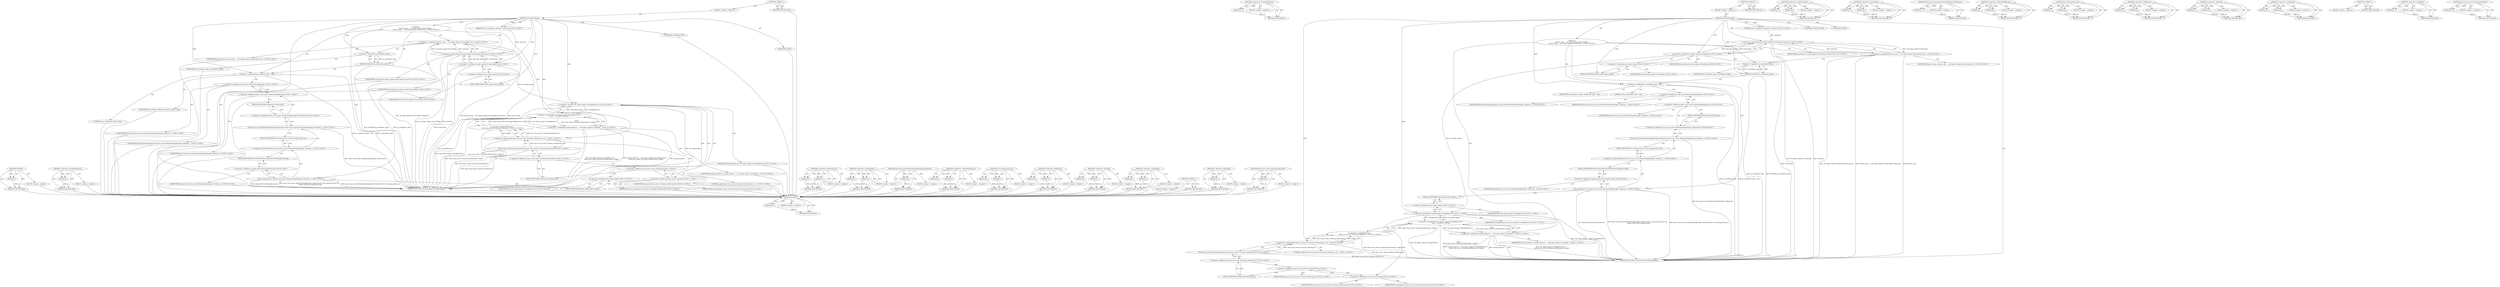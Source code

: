 digraph "base.trace_event.TraceLog.GetInstance" {
vulnerable_108 [label=<(METHOD,DCHECK)>];
vulnerable_109 [label=<(PARAM,p1)>];
vulnerable_110 [label=<(BLOCK,&lt;empty&gt;,&lt;empty&gt;)>];
vulnerable_111 [label=<(METHOD_RETURN,ANY)>];
vulnerable_130 [label=<(METHOD,&lt;operator&gt;.bracketedPrimary)>];
vulnerable_131 [label=<(PARAM,p1)>];
vulnerable_132 [label=<(BLOCK,&lt;empty&gt;,&lt;empty&gt;)>];
vulnerable_133 [label=<(METHOD_RETURN,ANY)>];
vulnerable_6 [label=<(METHOD,&lt;global&gt;)<SUB>1</SUB>>];
vulnerable_7 [label=<(BLOCK,&lt;empty&gt;,&lt;empty&gt;)<SUB>1</SUB>>];
vulnerable_8 [label=<(METHOD,CoordinatorImpl)<SUB>1</SUB>>];
vulnerable_9 [label="<(PARAM,service_manager::Connector* connector)<SUB>1</SUB>>"];
vulnerable_10 [label="<(BLOCK,{
   process_map_ = std::make_unique&lt;ProcessMap...,{
   process_map_ = std::make_unique&lt;ProcessMap...)<SUB>3</SUB>>"];
vulnerable_11 [label="<(&lt;operator&gt;.assignment,process_map_ = std::make_unique&lt;ProcessMap&gt;(con...)<SUB>4</SUB>>"];
vulnerable_12 [label="<(IDENTIFIER,process_map_,process_map_ = std::make_unique&lt;ProcessMap&gt;(con...)<SUB>4</SUB>>"];
vulnerable_13 [label="<(&lt;operator&gt;.greaterThan,std::make_unique&lt;ProcessMap&gt;(connector))<SUB>4</SUB>>"];
vulnerable_14 [label="<(&lt;operator&gt;.lessThan,std::make_unique&lt;ProcessMap)<SUB>4</SUB>>"];
vulnerable_15 [label="<(&lt;operator&gt;.fieldAccess,std::make_unique)<SUB>4</SUB>>"];
vulnerable_16 [label="<(IDENTIFIER,std,std::make_unique&lt;ProcessMap)<SUB>4</SUB>>"];
vulnerable_17 [label=<(FIELD_IDENTIFIER,make_unique,make_unique)<SUB>4</SUB>>];
vulnerable_18 [label="<(IDENTIFIER,ProcessMap,std::make_unique&lt;ProcessMap)<SUB>4</SUB>>"];
vulnerable_19 [label="<(IDENTIFIER,connector,std::make_unique&lt;ProcessMap&gt;(connector))<SUB>4</SUB>>"];
vulnerable_20 [label=<(DCHECK,DCHECK(!g_coordinator_impl))<SUB>5</SUB>>];
vulnerable_21 [label=<(&lt;operator&gt;.logicalNot,!g_coordinator_impl)<SUB>5</SUB>>];
vulnerable_22 [label=<(IDENTIFIER,g_coordinator_impl,!g_coordinator_impl)<SUB>5</SUB>>];
vulnerable_23 [label=<(&lt;operator&gt;.assignment,g_coordinator_impl = this)<SUB>6</SUB>>];
vulnerable_24 [label=<(IDENTIFIER,g_coordinator_impl,g_coordinator_impl = this)<SUB>6</SUB>>];
vulnerable_25 [label=<(LITERAL,this,g_coordinator_impl = this)<SUB>6</SUB>>];
vulnerable_26 [label="<(set_tracing_process_id,base::trace_event::MemoryDumpManager::GetInstan...)<SUB>7</SUB>>"];
vulnerable_27 [label="<(&lt;operator&gt;.indirectFieldAccess,base::trace_event::MemoryDumpManager::GetInstan...)<SUB>7</SUB>>"];
vulnerable_28 [label="<(base.trace_event.MemoryDumpManager.GetInstance,base::trace_event::MemoryDumpManager::GetInstan...)<SUB>7</SUB>>"];
vulnerable_29 [label="<(&lt;operator&gt;.fieldAccess,base::trace_event::MemoryDumpManager::GetInstance)<SUB>7</SUB>>"];
vulnerable_30 [label="<(&lt;operator&gt;.fieldAccess,base::trace_event::MemoryDumpManager)<SUB>7</SUB>>"];
vulnerable_31 [label="<(IDENTIFIER,base,base::trace_event::MemoryDumpManager::GetInstan...)<SUB>7</SUB>>"];
vulnerable_32 [label="<(&lt;operator&gt;.fieldAccess,trace_event::MemoryDumpManager)<SUB>7</SUB>>"];
vulnerable_33 [label="<(IDENTIFIER,trace_event,base::trace_event::MemoryDumpManager::GetInstan...)<SUB>7</SUB>>"];
vulnerable_34 [label="<(IDENTIFIER,MemoryDumpManager,base::trace_event::MemoryDumpManager::GetInstan...)<SUB>7</SUB>>"];
vulnerable_35 [label=<(FIELD_IDENTIFIER,GetInstance,GetInstance)<SUB>7</SUB>>];
vulnerable_36 [label=<(FIELD_IDENTIFIER,set_tracing_process_id,set_tracing_process_id)<SUB>7</SUB>>];
vulnerable_37 [label="<(&lt;operator&gt;.fieldAccess,mojom::kServiceTracingProcessId)<SUB>8</SUB>>"];
vulnerable_38 [label="<(IDENTIFIER,mojom,base::trace_event::MemoryDumpManager::GetInstan...)<SUB>8</SUB>>"];
vulnerable_39 [label=<(FIELD_IDENTIFIER,kServiceTracingProcessId,kServiceTracingProcessId)<SUB>8</SUB>>];
vulnerable_40 [label="<(&lt;operator&gt;.assignment,tracing_observer_ = std::make_unique&lt;TracingObs...)<SUB>10</SUB>>"];
vulnerable_41 [label="<(IDENTIFIER,tracing_observer_,tracing_observer_ = std::make_unique&lt;TracingObs...)<SUB>10</SUB>>"];
vulnerable_42 [label="<(&lt;operator&gt;.greaterThan,std::make_unique&lt;TracingObserver&gt;(
      base::...)<SUB>10</SUB>>"];
vulnerable_43 [label="<(&lt;operator&gt;.lessThan,std::make_unique&lt;TracingObserver)<SUB>10</SUB>>"];
vulnerable_44 [label="<(&lt;operator&gt;.fieldAccess,std::make_unique)<SUB>10</SUB>>"];
vulnerable_45 [label="<(IDENTIFIER,std,std::make_unique&lt;TracingObserver)<SUB>10</SUB>>"];
vulnerable_46 [label=<(FIELD_IDENTIFIER,make_unique,make_unique)<SUB>10</SUB>>];
vulnerable_47 [label="<(IDENTIFIER,TracingObserver,std::make_unique&lt;TracingObserver)<SUB>10</SUB>>"];
vulnerable_48 [label="<(&lt;operator&gt;.bracketedPrimary,(
      base::trace_event::TraceLog::GetInstanc...)<SUB>10</SUB>>"];
vulnerable_49 [label="<(&lt;operator&gt;.expressionList,base::trace_event::TraceLog::GetInstance(), nul...)<SUB>11</SUB>>"];
vulnerable_50 [label="<(base.trace_event.TraceLog.GetInstance,base::trace_event::TraceLog::GetInstance())<SUB>11</SUB>>"];
vulnerable_51 [label="<(&lt;operator&gt;.fieldAccess,base::trace_event::TraceLog::GetInstance)<SUB>11</SUB>>"];
vulnerable_52 [label="<(&lt;operator&gt;.fieldAccess,base::trace_event::TraceLog)<SUB>11</SUB>>"];
vulnerable_53 [label="<(IDENTIFIER,base,base::trace_event::TraceLog::GetInstance())<SUB>11</SUB>>"];
vulnerable_54 [label="<(&lt;operator&gt;.fieldAccess,trace_event::TraceLog)<SUB>11</SUB>>"];
vulnerable_55 [label="<(IDENTIFIER,trace_event,base::trace_event::TraceLog::GetInstance())<SUB>11</SUB>>"];
vulnerable_56 [label="<(IDENTIFIER,TraceLog,base::trace_event::TraceLog::GetInstance())<SUB>11</SUB>>"];
vulnerable_57 [label=<(FIELD_IDENTIFIER,GetInstance,GetInstance)<SUB>11</SUB>>];
vulnerable_58 [label="<(LITERAL,nullptr,base::trace_event::TraceLog::GetInstance(), nul...)<SUB>11</SUB>>"];
vulnerable_59 [label=<(MODIFIER,CONSTRUCTOR)>];
vulnerable_60 [label=<(MODIFIER,PUBLIC)>];
vulnerable_61 [label=<(METHOD_RETURN,CoordinatorImpl.CoordinatorImpl)<SUB>1</SUB>>];
vulnerable_63 [label=<(METHOD_RETURN,ANY)<SUB>1</SUB>>];
vulnerable_134 [label=<(METHOD,&lt;operator&gt;.expressionList)>];
vulnerable_135 [label=<(PARAM,p1)>];
vulnerable_136 [label=<(PARAM,p2)>];
vulnerable_137 [label=<(BLOCK,&lt;empty&gt;,&lt;empty&gt;)>];
vulnerable_138 [label=<(METHOD_RETURN,ANY)>];
vulnerable_93 [label=<(METHOD,&lt;operator&gt;.greaterThan)>];
vulnerable_94 [label=<(PARAM,p1)>];
vulnerable_95 [label=<(PARAM,p2)>];
vulnerable_96 [label=<(BLOCK,&lt;empty&gt;,&lt;empty&gt;)>];
vulnerable_97 [label=<(METHOD_RETURN,ANY)>];
vulnerable_126 [label=<(METHOD,base.trace_event.MemoryDumpManager.GetInstance)>];
vulnerable_127 [label=<(PARAM,p1)>];
vulnerable_128 [label=<(BLOCK,&lt;empty&gt;,&lt;empty&gt;)>];
vulnerable_129 [label=<(METHOD_RETURN,ANY)>];
vulnerable_121 [label=<(METHOD,&lt;operator&gt;.indirectFieldAccess)>];
vulnerable_122 [label=<(PARAM,p1)>];
vulnerable_123 [label=<(PARAM,p2)>];
vulnerable_124 [label=<(BLOCK,&lt;empty&gt;,&lt;empty&gt;)>];
vulnerable_125 [label=<(METHOD_RETURN,ANY)>];
vulnerable_116 [label=<(METHOD,set_tracing_process_id)>];
vulnerable_117 [label=<(PARAM,p1)>];
vulnerable_118 [label=<(PARAM,p2)>];
vulnerable_119 [label=<(BLOCK,&lt;empty&gt;,&lt;empty&gt;)>];
vulnerable_120 [label=<(METHOD_RETURN,ANY)>];
vulnerable_103 [label=<(METHOD,&lt;operator&gt;.fieldAccess)>];
vulnerable_104 [label=<(PARAM,p1)>];
vulnerable_105 [label=<(PARAM,p2)>];
vulnerable_106 [label=<(BLOCK,&lt;empty&gt;,&lt;empty&gt;)>];
vulnerable_107 [label=<(METHOD_RETURN,ANY)>];
vulnerable_98 [label=<(METHOD,&lt;operator&gt;.lessThan)>];
vulnerable_99 [label=<(PARAM,p1)>];
vulnerable_100 [label=<(PARAM,p2)>];
vulnerable_101 [label=<(BLOCK,&lt;empty&gt;,&lt;empty&gt;)>];
vulnerable_102 [label=<(METHOD_RETURN,ANY)>];
vulnerable_88 [label=<(METHOD,&lt;operator&gt;.assignment)>];
vulnerable_89 [label=<(PARAM,p1)>];
vulnerable_90 [label=<(PARAM,p2)>];
vulnerable_91 [label=<(BLOCK,&lt;empty&gt;,&lt;empty&gt;)>];
vulnerable_92 [label=<(METHOD_RETURN,ANY)>];
vulnerable_82 [label=<(METHOD,&lt;global&gt;)<SUB>1</SUB>>];
vulnerable_83 [label=<(BLOCK,&lt;empty&gt;,&lt;empty&gt;)>];
vulnerable_84 [label=<(METHOD_RETURN,ANY)>];
vulnerable_112 [label=<(METHOD,&lt;operator&gt;.logicalNot)>];
vulnerable_113 [label=<(PARAM,p1)>];
vulnerable_114 [label=<(BLOCK,&lt;empty&gt;,&lt;empty&gt;)>];
vulnerable_115 [label=<(METHOD_RETURN,ANY)>];
vulnerable_139 [label=<(METHOD,base.trace_event.TraceLog.GetInstance)>];
vulnerable_140 [label=<(PARAM,p1)>];
vulnerable_141 [label=<(BLOCK,&lt;empty&gt;,&lt;empty&gt;)>];
vulnerable_142 [label=<(METHOD_RETURN,ANY)>];
fixed_108 [label=<(METHOD,DCHECK)>];
fixed_109 [label=<(PARAM,p1)>];
fixed_110 [label=<(BLOCK,&lt;empty&gt;,&lt;empty&gt;)>];
fixed_111 [label=<(METHOD_RETURN,ANY)>];
fixed_130 [label=<(METHOD,&lt;operator&gt;.bracketedPrimary)>];
fixed_131 [label=<(PARAM,p1)>];
fixed_132 [label=<(BLOCK,&lt;empty&gt;,&lt;empty&gt;)>];
fixed_133 [label=<(METHOD_RETURN,ANY)>];
fixed_6 [label=<(METHOD,&lt;global&gt;)<SUB>1</SUB>>];
fixed_7 [label=<(BLOCK,&lt;empty&gt;,&lt;empty&gt;)<SUB>1</SUB>>];
fixed_8 [label=<(METHOD,CoordinatorImpl)<SUB>1</SUB>>];
fixed_9 [label="<(PARAM,service_manager::Connector* connector)<SUB>1</SUB>>"];
fixed_10 [label="<(BLOCK,{
   process_map_ = std::make_unique&lt;ProcessMap...,{
   process_map_ = std::make_unique&lt;ProcessMap...)<SUB>4</SUB>>"];
fixed_11 [label="<(&lt;operator&gt;.assignment,process_map_ = std::make_unique&lt;ProcessMap&gt;(con...)<SUB>5</SUB>>"];
fixed_12 [label="<(IDENTIFIER,process_map_,process_map_ = std::make_unique&lt;ProcessMap&gt;(con...)<SUB>5</SUB>>"];
fixed_13 [label="<(&lt;operator&gt;.greaterThan,std::make_unique&lt;ProcessMap&gt;(connector))<SUB>5</SUB>>"];
fixed_14 [label="<(&lt;operator&gt;.lessThan,std::make_unique&lt;ProcessMap)<SUB>5</SUB>>"];
fixed_15 [label="<(&lt;operator&gt;.fieldAccess,std::make_unique)<SUB>5</SUB>>"];
fixed_16 [label="<(IDENTIFIER,std,std::make_unique&lt;ProcessMap)<SUB>5</SUB>>"];
fixed_17 [label=<(FIELD_IDENTIFIER,make_unique,make_unique)<SUB>5</SUB>>];
fixed_18 [label="<(IDENTIFIER,ProcessMap,std::make_unique&lt;ProcessMap)<SUB>5</SUB>>"];
fixed_19 [label="<(IDENTIFIER,connector,std::make_unique&lt;ProcessMap&gt;(connector))<SUB>5</SUB>>"];
fixed_20 [label=<(DCHECK,DCHECK(!g_coordinator_impl))<SUB>6</SUB>>];
fixed_21 [label=<(&lt;operator&gt;.logicalNot,!g_coordinator_impl)<SUB>6</SUB>>];
fixed_22 [label=<(IDENTIFIER,g_coordinator_impl,!g_coordinator_impl)<SUB>6</SUB>>];
fixed_23 [label=<(&lt;operator&gt;.assignment,g_coordinator_impl = this)<SUB>7</SUB>>];
fixed_24 [label=<(IDENTIFIER,g_coordinator_impl,g_coordinator_impl = this)<SUB>7</SUB>>];
fixed_25 [label=<(LITERAL,this,g_coordinator_impl = this)<SUB>7</SUB>>];
fixed_26 [label="<(set_tracing_process_id,base::trace_event::MemoryDumpManager::GetInstan...)<SUB>8</SUB>>"];
fixed_27 [label="<(&lt;operator&gt;.indirectFieldAccess,base::trace_event::MemoryDumpManager::GetInstan...)<SUB>8</SUB>>"];
fixed_28 [label="<(base.trace_event.MemoryDumpManager.GetInstance,base::trace_event::MemoryDumpManager::GetInstan...)<SUB>8</SUB>>"];
fixed_29 [label="<(&lt;operator&gt;.fieldAccess,base::trace_event::MemoryDumpManager::GetInstance)<SUB>8</SUB>>"];
fixed_30 [label="<(&lt;operator&gt;.fieldAccess,base::trace_event::MemoryDumpManager)<SUB>8</SUB>>"];
fixed_31 [label="<(IDENTIFIER,base,base::trace_event::MemoryDumpManager::GetInstan...)<SUB>8</SUB>>"];
fixed_32 [label="<(&lt;operator&gt;.fieldAccess,trace_event::MemoryDumpManager)<SUB>8</SUB>>"];
fixed_33 [label="<(IDENTIFIER,trace_event,base::trace_event::MemoryDumpManager::GetInstan...)<SUB>8</SUB>>"];
fixed_34 [label="<(IDENTIFIER,MemoryDumpManager,base::trace_event::MemoryDumpManager::GetInstan...)<SUB>8</SUB>>"];
fixed_35 [label=<(FIELD_IDENTIFIER,GetInstance,GetInstance)<SUB>8</SUB>>];
fixed_36 [label=<(FIELD_IDENTIFIER,set_tracing_process_id,set_tracing_process_id)<SUB>8</SUB>>];
fixed_37 [label="<(&lt;operator&gt;.fieldAccess,mojom::kServiceTracingProcessId)<SUB>9</SUB>>"];
fixed_38 [label="<(IDENTIFIER,mojom,base::trace_event::MemoryDumpManager::GetInstan...)<SUB>9</SUB>>"];
fixed_39 [label=<(FIELD_IDENTIFIER,kServiceTracingProcessId,kServiceTracingProcessId)<SUB>9</SUB>>];
fixed_40 [label="<(&lt;operator&gt;.assignment,tracing_observer_ = std::make_unique&lt;TracingObs...)<SUB>11</SUB>>"];
fixed_41 [label="<(IDENTIFIER,tracing_observer_,tracing_observer_ = std::make_unique&lt;TracingObs...)<SUB>11</SUB>>"];
fixed_42 [label="<(&lt;operator&gt;.greaterThan,std::make_unique&lt;TracingObserver&gt;(
      base::...)<SUB>11</SUB>>"];
fixed_43 [label="<(&lt;operator&gt;.lessThan,std::make_unique&lt;TracingObserver)<SUB>11</SUB>>"];
fixed_44 [label="<(&lt;operator&gt;.fieldAccess,std::make_unique)<SUB>11</SUB>>"];
fixed_45 [label="<(IDENTIFIER,std,std::make_unique&lt;TracingObserver)<SUB>11</SUB>>"];
fixed_46 [label=<(FIELD_IDENTIFIER,make_unique,make_unique)<SUB>11</SUB>>];
fixed_47 [label="<(IDENTIFIER,TracingObserver,std::make_unique&lt;TracingObserver)<SUB>11</SUB>>"];
fixed_48 [label="<(&lt;operator&gt;.bracketedPrimary,(
      base::trace_event::TraceLog::GetInstanc...)<SUB>11</SUB>>"];
fixed_49 [label="<(&lt;operator&gt;.expressionList,base::trace_event::TraceLog::GetInstance(), nul...)<SUB>12</SUB>>"];
fixed_50 [label="<(base.trace_event.TraceLog.GetInstance,base::trace_event::TraceLog::GetInstance())<SUB>12</SUB>>"];
fixed_51 [label="<(&lt;operator&gt;.fieldAccess,base::trace_event::TraceLog::GetInstance)<SUB>12</SUB>>"];
fixed_52 [label="<(&lt;operator&gt;.fieldAccess,base::trace_event::TraceLog)<SUB>12</SUB>>"];
fixed_53 [label="<(IDENTIFIER,base,base::trace_event::TraceLog::GetInstance())<SUB>12</SUB>>"];
fixed_54 [label="<(&lt;operator&gt;.fieldAccess,trace_event::TraceLog)<SUB>12</SUB>>"];
fixed_55 [label="<(IDENTIFIER,trace_event,base::trace_event::TraceLog::GetInstance())<SUB>12</SUB>>"];
fixed_56 [label="<(IDENTIFIER,TraceLog,base::trace_event::TraceLog::GetInstance())<SUB>12</SUB>>"];
fixed_57 [label=<(FIELD_IDENTIFIER,GetInstance,GetInstance)<SUB>12</SUB>>];
fixed_58 [label="<(LITERAL,nullptr,base::trace_event::TraceLog::GetInstance(), nul...)<SUB>12</SUB>>"];
fixed_59 [label=<(MODIFIER,CONSTRUCTOR)>];
fixed_60 [label=<(MODIFIER,PUBLIC)>];
fixed_61 [label=<(METHOD_RETURN,CoordinatorImpl.CoordinatorImpl)<SUB>1</SUB>>];
fixed_63 [label=<(METHOD_RETURN,ANY)<SUB>1</SUB>>];
fixed_134 [label=<(METHOD,&lt;operator&gt;.expressionList)>];
fixed_135 [label=<(PARAM,p1)>];
fixed_136 [label=<(PARAM,p2)>];
fixed_137 [label=<(BLOCK,&lt;empty&gt;,&lt;empty&gt;)>];
fixed_138 [label=<(METHOD_RETURN,ANY)>];
fixed_93 [label=<(METHOD,&lt;operator&gt;.greaterThan)>];
fixed_94 [label=<(PARAM,p1)>];
fixed_95 [label=<(PARAM,p2)>];
fixed_96 [label=<(BLOCK,&lt;empty&gt;,&lt;empty&gt;)>];
fixed_97 [label=<(METHOD_RETURN,ANY)>];
fixed_126 [label=<(METHOD,base.trace_event.MemoryDumpManager.GetInstance)>];
fixed_127 [label=<(PARAM,p1)>];
fixed_128 [label=<(BLOCK,&lt;empty&gt;,&lt;empty&gt;)>];
fixed_129 [label=<(METHOD_RETURN,ANY)>];
fixed_121 [label=<(METHOD,&lt;operator&gt;.indirectFieldAccess)>];
fixed_122 [label=<(PARAM,p1)>];
fixed_123 [label=<(PARAM,p2)>];
fixed_124 [label=<(BLOCK,&lt;empty&gt;,&lt;empty&gt;)>];
fixed_125 [label=<(METHOD_RETURN,ANY)>];
fixed_116 [label=<(METHOD,set_tracing_process_id)>];
fixed_117 [label=<(PARAM,p1)>];
fixed_118 [label=<(PARAM,p2)>];
fixed_119 [label=<(BLOCK,&lt;empty&gt;,&lt;empty&gt;)>];
fixed_120 [label=<(METHOD_RETURN,ANY)>];
fixed_103 [label=<(METHOD,&lt;operator&gt;.fieldAccess)>];
fixed_104 [label=<(PARAM,p1)>];
fixed_105 [label=<(PARAM,p2)>];
fixed_106 [label=<(BLOCK,&lt;empty&gt;,&lt;empty&gt;)>];
fixed_107 [label=<(METHOD_RETURN,ANY)>];
fixed_98 [label=<(METHOD,&lt;operator&gt;.lessThan)>];
fixed_99 [label=<(PARAM,p1)>];
fixed_100 [label=<(PARAM,p2)>];
fixed_101 [label=<(BLOCK,&lt;empty&gt;,&lt;empty&gt;)>];
fixed_102 [label=<(METHOD_RETURN,ANY)>];
fixed_88 [label=<(METHOD,&lt;operator&gt;.assignment)>];
fixed_89 [label=<(PARAM,p1)>];
fixed_90 [label=<(PARAM,p2)>];
fixed_91 [label=<(BLOCK,&lt;empty&gt;,&lt;empty&gt;)>];
fixed_92 [label=<(METHOD_RETURN,ANY)>];
fixed_82 [label=<(METHOD,&lt;global&gt;)<SUB>1</SUB>>];
fixed_83 [label=<(BLOCK,&lt;empty&gt;,&lt;empty&gt;)>];
fixed_84 [label=<(METHOD_RETURN,ANY)>];
fixed_112 [label=<(METHOD,&lt;operator&gt;.logicalNot)>];
fixed_113 [label=<(PARAM,p1)>];
fixed_114 [label=<(BLOCK,&lt;empty&gt;,&lt;empty&gt;)>];
fixed_115 [label=<(METHOD_RETURN,ANY)>];
fixed_139 [label=<(METHOD,base.trace_event.TraceLog.GetInstance)>];
fixed_140 [label=<(PARAM,p1)>];
fixed_141 [label=<(BLOCK,&lt;empty&gt;,&lt;empty&gt;)>];
fixed_142 [label=<(METHOD_RETURN,ANY)>];
vulnerable_108 -> vulnerable_109  [key=0, label="AST: "];
vulnerable_108 -> vulnerable_109  [key=1, label="DDG: "];
vulnerable_108 -> vulnerable_110  [key=0, label="AST: "];
vulnerable_108 -> vulnerable_111  [key=0, label="AST: "];
vulnerable_108 -> vulnerable_111  [key=1, label="CFG: "];
vulnerable_109 -> vulnerable_111  [key=0, label="DDG: p1"];
vulnerable_110 -> fixed_108  [key=0];
vulnerable_111 -> fixed_108  [key=0];
vulnerable_130 -> vulnerable_131  [key=0, label="AST: "];
vulnerable_130 -> vulnerable_131  [key=1, label="DDG: "];
vulnerable_130 -> vulnerable_132  [key=0, label="AST: "];
vulnerable_130 -> vulnerable_133  [key=0, label="AST: "];
vulnerable_130 -> vulnerable_133  [key=1, label="CFG: "];
vulnerable_131 -> vulnerable_133  [key=0, label="DDG: p1"];
vulnerable_132 -> fixed_108  [key=0];
vulnerable_133 -> fixed_108  [key=0];
vulnerable_6 -> vulnerable_7  [key=0, label="AST: "];
vulnerable_6 -> vulnerable_63  [key=0, label="AST: "];
vulnerable_6 -> vulnerable_63  [key=1, label="CFG: "];
vulnerable_7 -> vulnerable_8  [key=0, label="AST: "];
vulnerable_8 -> vulnerable_9  [key=0, label="AST: "];
vulnerable_8 -> vulnerable_9  [key=1, label="DDG: "];
vulnerable_8 -> vulnerable_10  [key=0, label="AST: "];
vulnerable_8 -> vulnerable_59  [key=0, label="AST: "];
vulnerable_8 -> vulnerable_60  [key=0, label="AST: "];
vulnerable_8 -> vulnerable_61  [key=0, label="AST: "];
vulnerable_8 -> vulnerable_17  [key=0, label="CFG: "];
vulnerable_8 -> vulnerable_23  [key=0, label="DDG: "];
vulnerable_8 -> vulnerable_13  [key=0, label="DDG: "];
vulnerable_8 -> vulnerable_21  [key=0, label="DDG: "];
vulnerable_8 -> vulnerable_14  [key=0, label="DDG: "];
vulnerable_8 -> vulnerable_43  [key=0, label="DDG: "];
vulnerable_8 -> vulnerable_49  [key=0, label="DDG: "];
vulnerable_9 -> vulnerable_13  [key=0, label="DDG: connector"];
vulnerable_10 -> vulnerable_11  [key=0, label="AST: "];
vulnerable_10 -> vulnerable_20  [key=0, label="AST: "];
vulnerable_10 -> vulnerable_23  [key=0, label="AST: "];
vulnerable_10 -> vulnerable_26  [key=0, label="AST: "];
vulnerable_10 -> vulnerable_40  [key=0, label="AST: "];
vulnerable_11 -> vulnerable_12  [key=0, label="AST: "];
vulnerable_11 -> vulnerable_13  [key=0, label="AST: "];
vulnerable_11 -> vulnerable_21  [key=0, label="CFG: "];
vulnerable_11 -> vulnerable_61  [key=0, label="DDG: std::make_unique&lt;ProcessMap&gt;(connector)"];
vulnerable_11 -> vulnerable_61  [key=1, label="DDG: process_map_ = std::make_unique&lt;ProcessMap&gt;(connector)"];
vulnerable_11 -> vulnerable_61  [key=2, label="DDG: process_map_"];
vulnerable_12 -> fixed_108  [key=0];
vulnerable_13 -> vulnerable_14  [key=0, label="AST: "];
vulnerable_13 -> vulnerable_19  [key=0, label="AST: "];
vulnerable_13 -> vulnerable_11  [key=0, label="CFG: "];
vulnerable_13 -> vulnerable_11  [key=1, label="DDG: std::make_unique&lt;ProcessMap"];
vulnerable_13 -> vulnerable_11  [key=2, label="DDG: connector"];
vulnerable_13 -> vulnerable_61  [key=0, label="DDG: std::make_unique&lt;ProcessMap"];
vulnerable_13 -> vulnerable_61  [key=1, label="DDG: connector"];
vulnerable_14 -> vulnerable_15  [key=0, label="AST: "];
vulnerable_14 -> vulnerable_18  [key=0, label="AST: "];
vulnerable_14 -> vulnerable_13  [key=0, label="CFG: "];
vulnerable_14 -> vulnerable_13  [key=1, label="DDG: std::make_unique"];
vulnerable_14 -> vulnerable_13  [key=2, label="DDG: ProcessMap"];
vulnerable_14 -> vulnerable_61  [key=0, label="DDG: ProcessMap"];
vulnerable_14 -> vulnerable_43  [key=0, label="DDG: std::make_unique"];
vulnerable_15 -> vulnerable_16  [key=0, label="AST: "];
vulnerable_15 -> vulnerable_17  [key=0, label="AST: "];
vulnerable_15 -> vulnerable_14  [key=0, label="CFG: "];
vulnerable_16 -> fixed_108  [key=0];
vulnerable_17 -> vulnerable_15  [key=0, label="CFG: "];
vulnerable_18 -> fixed_108  [key=0];
vulnerable_19 -> fixed_108  [key=0];
vulnerable_20 -> vulnerable_21  [key=0, label="AST: "];
vulnerable_20 -> vulnerable_23  [key=0, label="CFG: "];
vulnerable_20 -> vulnerable_61  [key=0, label="DDG: !g_coordinator_impl"];
vulnerable_20 -> vulnerable_61  [key=1, label="DDG: DCHECK(!g_coordinator_impl)"];
vulnerable_21 -> vulnerable_22  [key=0, label="AST: "];
vulnerable_21 -> vulnerable_20  [key=0, label="CFG: "];
vulnerable_21 -> vulnerable_20  [key=1, label="DDG: g_coordinator_impl"];
vulnerable_22 -> fixed_108  [key=0];
vulnerable_23 -> vulnerable_24  [key=0, label="AST: "];
vulnerable_23 -> vulnerable_25  [key=0, label="AST: "];
vulnerable_23 -> vulnerable_32  [key=0, label="CFG: "];
vulnerable_23 -> vulnerable_61  [key=0, label="DDG: g_coordinator_impl"];
vulnerable_23 -> vulnerable_61  [key=1, label="DDG: g_coordinator_impl = this"];
vulnerable_24 -> fixed_108  [key=0];
vulnerable_25 -> fixed_108  [key=0];
vulnerable_26 -> vulnerable_27  [key=0, label="AST: "];
vulnerable_26 -> vulnerable_37  [key=0, label="AST: "];
vulnerable_26 -> vulnerable_46  [key=0, label="CFG: "];
vulnerable_26 -> vulnerable_61  [key=0, label="DDG: base::trace_event::MemoryDumpManager::GetInstance()-&gt;set_tracing_process_id"];
vulnerable_26 -> vulnerable_61  [key=1, label="DDG: mojom::kServiceTracingProcessId"];
vulnerable_26 -> vulnerable_61  [key=2, label="DDG: base::trace_event::MemoryDumpManager::GetInstance()-&gt;set_tracing_process_id(
      mojom::kServiceTracingProcessId)"];
vulnerable_27 -> vulnerable_28  [key=0, label="AST: "];
vulnerable_27 -> vulnerable_36  [key=0, label="AST: "];
vulnerable_27 -> vulnerable_39  [key=0, label="CFG: "];
vulnerable_28 -> vulnerable_29  [key=0, label="AST: "];
vulnerable_28 -> vulnerable_36  [key=0, label="CFG: "];
vulnerable_28 -> vulnerable_61  [key=0, label="DDG: base::trace_event::MemoryDumpManager::GetInstance"];
vulnerable_29 -> vulnerable_30  [key=0, label="AST: "];
vulnerable_29 -> vulnerable_35  [key=0, label="AST: "];
vulnerable_29 -> vulnerable_28  [key=0, label="CFG: "];
vulnerable_30 -> vulnerable_31  [key=0, label="AST: "];
vulnerable_30 -> vulnerable_32  [key=0, label="AST: "];
vulnerable_30 -> vulnerable_35  [key=0, label="CFG: "];
vulnerable_31 -> fixed_108  [key=0];
vulnerable_32 -> vulnerable_33  [key=0, label="AST: "];
vulnerable_32 -> vulnerable_34  [key=0, label="AST: "];
vulnerable_32 -> vulnerable_30  [key=0, label="CFG: "];
vulnerable_33 -> fixed_108  [key=0];
vulnerable_34 -> fixed_108  [key=0];
vulnerable_35 -> vulnerable_29  [key=0, label="CFG: "];
vulnerable_36 -> vulnerable_27  [key=0, label="CFG: "];
vulnerable_37 -> vulnerable_38  [key=0, label="AST: "];
vulnerable_37 -> vulnerable_39  [key=0, label="AST: "];
vulnerable_37 -> vulnerable_26  [key=0, label="CFG: "];
vulnerable_38 -> fixed_108  [key=0];
vulnerable_39 -> vulnerable_37  [key=0, label="CFG: "];
vulnerable_40 -> vulnerable_41  [key=0, label="AST: "];
vulnerable_40 -> vulnerable_42  [key=0, label="AST: "];
vulnerable_40 -> vulnerable_61  [key=0, label="CFG: "];
vulnerable_40 -> vulnerable_61  [key=1, label="DDG: std::make_unique&lt;TracingObserver&gt;(
      base::trace_event::TraceLog::GetInstance(), nullptr)"];
vulnerable_40 -> vulnerable_61  [key=2, label="DDG: tracing_observer_ = std::make_unique&lt;TracingObserver&gt;(
      base::trace_event::TraceLog::GetInstance(), nullptr)"];
vulnerable_40 -> vulnerable_61  [key=3, label="DDG: tracing_observer_"];
vulnerable_41 -> fixed_108  [key=0];
vulnerable_42 -> vulnerable_43  [key=0, label="AST: "];
vulnerable_42 -> vulnerable_48  [key=0, label="AST: "];
vulnerable_42 -> vulnerable_40  [key=0, label="CFG: "];
vulnerable_42 -> vulnerable_40  [key=1, label="DDG: std::make_unique&lt;TracingObserver"];
vulnerable_42 -> vulnerable_40  [key=2, label="DDG: (
      base::trace_event::TraceLog::GetInstance(), nullptr)"];
vulnerable_42 -> vulnerable_61  [key=0, label="DDG: std::make_unique&lt;TracingObserver"];
vulnerable_42 -> vulnerable_61  [key=1, label="DDG: (
      base::trace_event::TraceLog::GetInstance(), nullptr)"];
vulnerable_43 -> vulnerable_44  [key=0, label="AST: "];
vulnerable_43 -> vulnerable_47  [key=0, label="AST: "];
vulnerable_43 -> vulnerable_54  [key=0, label="CFG: "];
vulnerable_43 -> vulnerable_61  [key=0, label="DDG: std::make_unique"];
vulnerable_43 -> vulnerable_61  [key=1, label="DDG: TracingObserver"];
vulnerable_43 -> vulnerable_42  [key=0, label="DDG: std::make_unique"];
vulnerable_43 -> vulnerable_42  [key=1, label="DDG: TracingObserver"];
vulnerable_44 -> vulnerable_45  [key=0, label="AST: "];
vulnerable_44 -> vulnerable_46  [key=0, label="AST: "];
vulnerable_44 -> vulnerable_43  [key=0, label="CFG: "];
vulnerable_45 -> fixed_108  [key=0];
vulnerable_46 -> vulnerable_44  [key=0, label="CFG: "];
vulnerable_47 -> fixed_108  [key=0];
vulnerable_48 -> vulnerable_49  [key=0, label="AST: "];
vulnerable_48 -> vulnerable_42  [key=0, label="CFG: "];
vulnerable_48 -> vulnerable_42  [key=1, label="DDG: base::trace_event::TraceLog::GetInstance(), nullptr"];
vulnerable_48 -> vulnerable_61  [key=0, label="DDG: base::trace_event::TraceLog::GetInstance(), nullptr"];
vulnerable_49 -> vulnerable_50  [key=0, label="AST: "];
vulnerable_49 -> vulnerable_58  [key=0, label="AST: "];
vulnerable_49 -> vulnerable_48  [key=0, label="CFG: "];
vulnerable_49 -> vulnerable_48  [key=1, label="DDG: base::trace_event::TraceLog::GetInstance()"];
vulnerable_49 -> vulnerable_48  [key=2, label="DDG: nullptr"];
vulnerable_49 -> vulnerable_61  [key=0, label="DDG: base::trace_event::TraceLog::GetInstance()"];
vulnerable_50 -> vulnerable_51  [key=0, label="AST: "];
vulnerable_50 -> vulnerable_49  [key=0, label="CFG: "];
vulnerable_50 -> vulnerable_49  [key=1, label="DDG: base::trace_event::TraceLog::GetInstance"];
vulnerable_50 -> vulnerable_61  [key=0, label="DDG: base::trace_event::TraceLog::GetInstance"];
vulnerable_51 -> vulnerable_52  [key=0, label="AST: "];
vulnerable_51 -> vulnerable_57  [key=0, label="AST: "];
vulnerable_51 -> vulnerable_50  [key=0, label="CFG: "];
vulnerable_52 -> vulnerable_53  [key=0, label="AST: "];
vulnerable_52 -> vulnerable_54  [key=0, label="AST: "];
vulnerable_52 -> vulnerable_57  [key=0, label="CFG: "];
vulnerable_53 -> fixed_108  [key=0];
vulnerable_54 -> vulnerable_55  [key=0, label="AST: "];
vulnerable_54 -> vulnerable_56  [key=0, label="AST: "];
vulnerable_54 -> vulnerable_52  [key=0, label="CFG: "];
vulnerable_55 -> fixed_108  [key=0];
vulnerable_56 -> fixed_108  [key=0];
vulnerable_57 -> vulnerable_51  [key=0, label="CFG: "];
vulnerable_58 -> fixed_108  [key=0];
vulnerable_59 -> fixed_108  [key=0];
vulnerable_60 -> fixed_108  [key=0];
vulnerable_61 -> fixed_108  [key=0];
vulnerable_63 -> fixed_108  [key=0];
vulnerable_134 -> vulnerable_135  [key=0, label="AST: "];
vulnerable_134 -> vulnerable_135  [key=1, label="DDG: "];
vulnerable_134 -> vulnerable_137  [key=0, label="AST: "];
vulnerable_134 -> vulnerable_136  [key=0, label="AST: "];
vulnerable_134 -> vulnerable_136  [key=1, label="DDG: "];
vulnerable_134 -> vulnerable_138  [key=0, label="AST: "];
vulnerable_134 -> vulnerable_138  [key=1, label="CFG: "];
vulnerable_135 -> vulnerable_138  [key=0, label="DDG: p1"];
vulnerable_136 -> vulnerable_138  [key=0, label="DDG: p2"];
vulnerable_137 -> fixed_108  [key=0];
vulnerable_138 -> fixed_108  [key=0];
vulnerable_93 -> vulnerable_94  [key=0, label="AST: "];
vulnerable_93 -> vulnerable_94  [key=1, label="DDG: "];
vulnerable_93 -> vulnerable_96  [key=0, label="AST: "];
vulnerable_93 -> vulnerable_95  [key=0, label="AST: "];
vulnerable_93 -> vulnerable_95  [key=1, label="DDG: "];
vulnerable_93 -> vulnerable_97  [key=0, label="AST: "];
vulnerable_93 -> vulnerable_97  [key=1, label="CFG: "];
vulnerable_94 -> vulnerable_97  [key=0, label="DDG: p1"];
vulnerable_95 -> vulnerable_97  [key=0, label="DDG: p2"];
vulnerable_96 -> fixed_108  [key=0];
vulnerable_97 -> fixed_108  [key=0];
vulnerable_126 -> vulnerable_127  [key=0, label="AST: "];
vulnerable_126 -> vulnerable_127  [key=1, label="DDG: "];
vulnerable_126 -> vulnerable_128  [key=0, label="AST: "];
vulnerable_126 -> vulnerable_129  [key=0, label="AST: "];
vulnerable_126 -> vulnerable_129  [key=1, label="CFG: "];
vulnerable_127 -> vulnerable_129  [key=0, label="DDG: p1"];
vulnerable_128 -> fixed_108  [key=0];
vulnerable_129 -> fixed_108  [key=0];
vulnerable_121 -> vulnerable_122  [key=0, label="AST: "];
vulnerable_121 -> vulnerable_122  [key=1, label="DDG: "];
vulnerable_121 -> vulnerable_124  [key=0, label="AST: "];
vulnerable_121 -> vulnerable_123  [key=0, label="AST: "];
vulnerable_121 -> vulnerable_123  [key=1, label="DDG: "];
vulnerable_121 -> vulnerable_125  [key=0, label="AST: "];
vulnerable_121 -> vulnerable_125  [key=1, label="CFG: "];
vulnerable_122 -> vulnerable_125  [key=0, label="DDG: p1"];
vulnerable_123 -> vulnerable_125  [key=0, label="DDG: p2"];
vulnerable_124 -> fixed_108  [key=0];
vulnerable_125 -> fixed_108  [key=0];
vulnerable_116 -> vulnerable_117  [key=0, label="AST: "];
vulnerable_116 -> vulnerable_117  [key=1, label="DDG: "];
vulnerable_116 -> vulnerable_119  [key=0, label="AST: "];
vulnerable_116 -> vulnerable_118  [key=0, label="AST: "];
vulnerable_116 -> vulnerable_118  [key=1, label="DDG: "];
vulnerable_116 -> vulnerable_120  [key=0, label="AST: "];
vulnerable_116 -> vulnerable_120  [key=1, label="CFG: "];
vulnerable_117 -> vulnerable_120  [key=0, label="DDG: p1"];
vulnerable_118 -> vulnerable_120  [key=0, label="DDG: p2"];
vulnerable_119 -> fixed_108  [key=0];
vulnerable_120 -> fixed_108  [key=0];
vulnerable_103 -> vulnerable_104  [key=0, label="AST: "];
vulnerable_103 -> vulnerable_104  [key=1, label="DDG: "];
vulnerable_103 -> vulnerable_106  [key=0, label="AST: "];
vulnerable_103 -> vulnerable_105  [key=0, label="AST: "];
vulnerable_103 -> vulnerable_105  [key=1, label="DDG: "];
vulnerable_103 -> vulnerable_107  [key=0, label="AST: "];
vulnerable_103 -> vulnerable_107  [key=1, label="CFG: "];
vulnerable_104 -> vulnerable_107  [key=0, label="DDG: p1"];
vulnerable_105 -> vulnerable_107  [key=0, label="DDG: p2"];
vulnerable_106 -> fixed_108  [key=0];
vulnerable_107 -> fixed_108  [key=0];
vulnerable_98 -> vulnerable_99  [key=0, label="AST: "];
vulnerable_98 -> vulnerable_99  [key=1, label="DDG: "];
vulnerable_98 -> vulnerable_101  [key=0, label="AST: "];
vulnerable_98 -> vulnerable_100  [key=0, label="AST: "];
vulnerable_98 -> vulnerable_100  [key=1, label="DDG: "];
vulnerable_98 -> vulnerable_102  [key=0, label="AST: "];
vulnerable_98 -> vulnerable_102  [key=1, label="CFG: "];
vulnerable_99 -> vulnerable_102  [key=0, label="DDG: p1"];
vulnerable_100 -> vulnerable_102  [key=0, label="DDG: p2"];
vulnerable_101 -> fixed_108  [key=0];
vulnerable_102 -> fixed_108  [key=0];
vulnerable_88 -> vulnerable_89  [key=0, label="AST: "];
vulnerable_88 -> vulnerable_89  [key=1, label="DDG: "];
vulnerable_88 -> vulnerable_91  [key=0, label="AST: "];
vulnerable_88 -> vulnerable_90  [key=0, label="AST: "];
vulnerable_88 -> vulnerable_90  [key=1, label="DDG: "];
vulnerable_88 -> vulnerable_92  [key=0, label="AST: "];
vulnerable_88 -> vulnerable_92  [key=1, label="CFG: "];
vulnerable_89 -> vulnerable_92  [key=0, label="DDG: p1"];
vulnerable_90 -> vulnerable_92  [key=0, label="DDG: p2"];
vulnerable_91 -> fixed_108  [key=0];
vulnerable_92 -> fixed_108  [key=0];
vulnerable_82 -> vulnerable_83  [key=0, label="AST: "];
vulnerable_82 -> vulnerable_84  [key=0, label="AST: "];
vulnerable_82 -> vulnerable_84  [key=1, label="CFG: "];
vulnerable_83 -> fixed_108  [key=0];
vulnerable_84 -> fixed_108  [key=0];
vulnerable_112 -> vulnerable_113  [key=0, label="AST: "];
vulnerable_112 -> vulnerable_113  [key=1, label="DDG: "];
vulnerable_112 -> vulnerable_114  [key=0, label="AST: "];
vulnerable_112 -> vulnerable_115  [key=0, label="AST: "];
vulnerable_112 -> vulnerable_115  [key=1, label="CFG: "];
vulnerable_113 -> vulnerable_115  [key=0, label="DDG: p1"];
vulnerable_114 -> fixed_108  [key=0];
vulnerable_115 -> fixed_108  [key=0];
vulnerable_139 -> vulnerable_140  [key=0, label="AST: "];
vulnerable_139 -> vulnerable_140  [key=1, label="DDG: "];
vulnerable_139 -> vulnerable_141  [key=0, label="AST: "];
vulnerable_139 -> vulnerable_142  [key=0, label="AST: "];
vulnerable_139 -> vulnerable_142  [key=1, label="CFG: "];
vulnerable_140 -> vulnerable_142  [key=0, label="DDG: p1"];
vulnerable_141 -> fixed_108  [key=0];
vulnerable_142 -> fixed_108  [key=0];
fixed_108 -> fixed_109  [key=0, label="AST: "];
fixed_108 -> fixed_109  [key=1, label="DDG: "];
fixed_108 -> fixed_110  [key=0, label="AST: "];
fixed_108 -> fixed_111  [key=0, label="AST: "];
fixed_108 -> fixed_111  [key=1, label="CFG: "];
fixed_109 -> fixed_111  [key=0, label="DDG: p1"];
fixed_130 -> fixed_131  [key=0, label="AST: "];
fixed_130 -> fixed_131  [key=1, label="DDG: "];
fixed_130 -> fixed_132  [key=0, label="AST: "];
fixed_130 -> fixed_133  [key=0, label="AST: "];
fixed_130 -> fixed_133  [key=1, label="CFG: "];
fixed_131 -> fixed_133  [key=0, label="DDG: p1"];
fixed_6 -> fixed_7  [key=0, label="AST: "];
fixed_6 -> fixed_63  [key=0, label="AST: "];
fixed_6 -> fixed_63  [key=1, label="CFG: "];
fixed_7 -> fixed_8  [key=0, label="AST: "];
fixed_8 -> fixed_9  [key=0, label="AST: "];
fixed_8 -> fixed_9  [key=1, label="DDG: "];
fixed_8 -> fixed_10  [key=0, label="AST: "];
fixed_8 -> fixed_59  [key=0, label="AST: "];
fixed_8 -> fixed_60  [key=0, label="AST: "];
fixed_8 -> fixed_61  [key=0, label="AST: "];
fixed_8 -> fixed_17  [key=0, label="CFG: "];
fixed_8 -> fixed_23  [key=0, label="DDG: "];
fixed_8 -> fixed_13  [key=0, label="DDG: "];
fixed_8 -> fixed_21  [key=0, label="DDG: "];
fixed_8 -> fixed_14  [key=0, label="DDG: "];
fixed_8 -> fixed_43  [key=0, label="DDG: "];
fixed_8 -> fixed_49  [key=0, label="DDG: "];
fixed_9 -> fixed_13  [key=0, label="DDG: connector"];
fixed_10 -> fixed_11  [key=0, label="AST: "];
fixed_10 -> fixed_20  [key=0, label="AST: "];
fixed_10 -> fixed_23  [key=0, label="AST: "];
fixed_10 -> fixed_26  [key=0, label="AST: "];
fixed_10 -> fixed_40  [key=0, label="AST: "];
fixed_11 -> fixed_12  [key=0, label="AST: "];
fixed_11 -> fixed_13  [key=0, label="AST: "];
fixed_11 -> fixed_21  [key=0, label="CFG: "];
fixed_11 -> fixed_61  [key=0, label="DDG: std::make_unique&lt;ProcessMap&gt;(connector)"];
fixed_11 -> fixed_61  [key=1, label="DDG: process_map_ = std::make_unique&lt;ProcessMap&gt;(connector)"];
fixed_11 -> fixed_61  [key=2, label="DDG: process_map_"];
fixed_13 -> fixed_14  [key=0, label="AST: "];
fixed_13 -> fixed_19  [key=0, label="AST: "];
fixed_13 -> fixed_11  [key=0, label="CFG: "];
fixed_13 -> fixed_11  [key=1, label="DDG: std::make_unique&lt;ProcessMap"];
fixed_13 -> fixed_11  [key=2, label="DDG: connector"];
fixed_13 -> fixed_61  [key=0, label="DDG: std::make_unique&lt;ProcessMap"];
fixed_13 -> fixed_61  [key=1, label="DDG: connector"];
fixed_14 -> fixed_15  [key=0, label="AST: "];
fixed_14 -> fixed_18  [key=0, label="AST: "];
fixed_14 -> fixed_13  [key=0, label="CFG: "];
fixed_14 -> fixed_13  [key=1, label="DDG: std::make_unique"];
fixed_14 -> fixed_13  [key=2, label="DDG: ProcessMap"];
fixed_14 -> fixed_61  [key=0, label="DDG: ProcessMap"];
fixed_14 -> fixed_43  [key=0, label="DDG: std::make_unique"];
fixed_15 -> fixed_16  [key=0, label="AST: "];
fixed_15 -> fixed_17  [key=0, label="AST: "];
fixed_15 -> fixed_14  [key=0, label="CFG: "];
fixed_17 -> fixed_15  [key=0, label="CFG: "];
fixed_20 -> fixed_21  [key=0, label="AST: "];
fixed_20 -> fixed_23  [key=0, label="CFG: "];
fixed_20 -> fixed_61  [key=0, label="DDG: !g_coordinator_impl"];
fixed_20 -> fixed_61  [key=1, label="DDG: DCHECK(!g_coordinator_impl)"];
fixed_21 -> fixed_22  [key=0, label="AST: "];
fixed_21 -> fixed_20  [key=0, label="CFG: "];
fixed_21 -> fixed_20  [key=1, label="DDG: g_coordinator_impl"];
fixed_23 -> fixed_24  [key=0, label="AST: "];
fixed_23 -> fixed_25  [key=0, label="AST: "];
fixed_23 -> fixed_32  [key=0, label="CFG: "];
fixed_23 -> fixed_61  [key=0, label="DDG: g_coordinator_impl"];
fixed_23 -> fixed_61  [key=1, label="DDG: g_coordinator_impl = this"];
fixed_26 -> fixed_27  [key=0, label="AST: "];
fixed_26 -> fixed_37  [key=0, label="AST: "];
fixed_26 -> fixed_46  [key=0, label="CFG: "];
fixed_26 -> fixed_61  [key=0, label="DDG: base::trace_event::MemoryDumpManager::GetInstance()-&gt;set_tracing_process_id"];
fixed_26 -> fixed_61  [key=1, label="DDG: mojom::kServiceTracingProcessId"];
fixed_26 -> fixed_61  [key=2, label="DDG: base::trace_event::MemoryDumpManager::GetInstance()-&gt;set_tracing_process_id(
      mojom::kServiceTracingProcessId)"];
fixed_27 -> fixed_28  [key=0, label="AST: "];
fixed_27 -> fixed_36  [key=0, label="AST: "];
fixed_27 -> fixed_39  [key=0, label="CFG: "];
fixed_28 -> fixed_29  [key=0, label="AST: "];
fixed_28 -> fixed_36  [key=0, label="CFG: "];
fixed_28 -> fixed_61  [key=0, label="DDG: base::trace_event::MemoryDumpManager::GetInstance"];
fixed_29 -> fixed_30  [key=0, label="AST: "];
fixed_29 -> fixed_35  [key=0, label="AST: "];
fixed_29 -> fixed_28  [key=0, label="CFG: "];
fixed_30 -> fixed_31  [key=0, label="AST: "];
fixed_30 -> fixed_32  [key=0, label="AST: "];
fixed_30 -> fixed_35  [key=0, label="CFG: "];
fixed_32 -> fixed_33  [key=0, label="AST: "];
fixed_32 -> fixed_34  [key=0, label="AST: "];
fixed_32 -> fixed_30  [key=0, label="CFG: "];
fixed_35 -> fixed_29  [key=0, label="CFG: "];
fixed_36 -> fixed_27  [key=0, label="CFG: "];
fixed_37 -> fixed_38  [key=0, label="AST: "];
fixed_37 -> fixed_39  [key=0, label="AST: "];
fixed_37 -> fixed_26  [key=0, label="CFG: "];
fixed_39 -> fixed_37  [key=0, label="CFG: "];
fixed_40 -> fixed_41  [key=0, label="AST: "];
fixed_40 -> fixed_42  [key=0, label="AST: "];
fixed_40 -> fixed_61  [key=0, label="CFG: "];
fixed_40 -> fixed_61  [key=1, label="DDG: std::make_unique&lt;TracingObserver&gt;(
      base::trace_event::TraceLog::GetInstance(), nullptr)"];
fixed_40 -> fixed_61  [key=2, label="DDG: tracing_observer_ = std::make_unique&lt;TracingObserver&gt;(
      base::trace_event::TraceLog::GetInstance(), nullptr)"];
fixed_40 -> fixed_61  [key=3, label="DDG: tracing_observer_"];
fixed_42 -> fixed_43  [key=0, label="AST: "];
fixed_42 -> fixed_48  [key=0, label="AST: "];
fixed_42 -> fixed_40  [key=0, label="CFG: "];
fixed_42 -> fixed_40  [key=1, label="DDG: std::make_unique&lt;TracingObserver"];
fixed_42 -> fixed_40  [key=2, label="DDG: (
      base::trace_event::TraceLog::GetInstance(), nullptr)"];
fixed_42 -> fixed_61  [key=0, label="DDG: std::make_unique&lt;TracingObserver"];
fixed_42 -> fixed_61  [key=1, label="DDG: (
      base::trace_event::TraceLog::GetInstance(), nullptr)"];
fixed_43 -> fixed_44  [key=0, label="AST: "];
fixed_43 -> fixed_47  [key=0, label="AST: "];
fixed_43 -> fixed_54  [key=0, label="CFG: "];
fixed_43 -> fixed_61  [key=0, label="DDG: std::make_unique"];
fixed_43 -> fixed_61  [key=1, label="DDG: TracingObserver"];
fixed_43 -> fixed_42  [key=0, label="DDG: std::make_unique"];
fixed_43 -> fixed_42  [key=1, label="DDG: TracingObserver"];
fixed_44 -> fixed_45  [key=0, label="AST: "];
fixed_44 -> fixed_46  [key=0, label="AST: "];
fixed_44 -> fixed_43  [key=0, label="CFG: "];
fixed_46 -> fixed_44  [key=0, label="CFG: "];
fixed_48 -> fixed_49  [key=0, label="AST: "];
fixed_48 -> fixed_42  [key=0, label="CFG: "];
fixed_48 -> fixed_42  [key=1, label="DDG: base::trace_event::TraceLog::GetInstance(), nullptr"];
fixed_48 -> fixed_61  [key=0, label="DDG: base::trace_event::TraceLog::GetInstance(), nullptr"];
fixed_49 -> fixed_50  [key=0, label="AST: "];
fixed_49 -> fixed_58  [key=0, label="AST: "];
fixed_49 -> fixed_48  [key=0, label="CFG: "];
fixed_49 -> fixed_48  [key=1, label="DDG: base::trace_event::TraceLog::GetInstance()"];
fixed_49 -> fixed_48  [key=2, label="DDG: nullptr"];
fixed_49 -> fixed_61  [key=0, label="DDG: base::trace_event::TraceLog::GetInstance()"];
fixed_50 -> fixed_51  [key=0, label="AST: "];
fixed_50 -> fixed_49  [key=0, label="CFG: "];
fixed_50 -> fixed_49  [key=1, label="DDG: base::trace_event::TraceLog::GetInstance"];
fixed_50 -> fixed_61  [key=0, label="DDG: base::trace_event::TraceLog::GetInstance"];
fixed_51 -> fixed_52  [key=0, label="AST: "];
fixed_51 -> fixed_57  [key=0, label="AST: "];
fixed_51 -> fixed_50  [key=0, label="CFG: "];
fixed_52 -> fixed_53  [key=0, label="AST: "];
fixed_52 -> fixed_54  [key=0, label="AST: "];
fixed_52 -> fixed_57  [key=0, label="CFG: "];
fixed_54 -> fixed_55  [key=0, label="AST: "];
fixed_54 -> fixed_56  [key=0, label="AST: "];
fixed_54 -> fixed_52  [key=0, label="CFG: "];
fixed_57 -> fixed_51  [key=0, label="CFG: "];
fixed_134 -> fixed_135  [key=0, label="AST: "];
fixed_134 -> fixed_135  [key=1, label="DDG: "];
fixed_134 -> fixed_137  [key=0, label="AST: "];
fixed_134 -> fixed_136  [key=0, label="AST: "];
fixed_134 -> fixed_136  [key=1, label="DDG: "];
fixed_134 -> fixed_138  [key=0, label="AST: "];
fixed_134 -> fixed_138  [key=1, label="CFG: "];
fixed_135 -> fixed_138  [key=0, label="DDG: p1"];
fixed_136 -> fixed_138  [key=0, label="DDG: p2"];
fixed_93 -> fixed_94  [key=0, label="AST: "];
fixed_93 -> fixed_94  [key=1, label="DDG: "];
fixed_93 -> fixed_96  [key=0, label="AST: "];
fixed_93 -> fixed_95  [key=0, label="AST: "];
fixed_93 -> fixed_95  [key=1, label="DDG: "];
fixed_93 -> fixed_97  [key=0, label="AST: "];
fixed_93 -> fixed_97  [key=1, label="CFG: "];
fixed_94 -> fixed_97  [key=0, label="DDG: p1"];
fixed_95 -> fixed_97  [key=0, label="DDG: p2"];
fixed_126 -> fixed_127  [key=0, label="AST: "];
fixed_126 -> fixed_127  [key=1, label="DDG: "];
fixed_126 -> fixed_128  [key=0, label="AST: "];
fixed_126 -> fixed_129  [key=0, label="AST: "];
fixed_126 -> fixed_129  [key=1, label="CFG: "];
fixed_127 -> fixed_129  [key=0, label="DDG: p1"];
fixed_121 -> fixed_122  [key=0, label="AST: "];
fixed_121 -> fixed_122  [key=1, label="DDG: "];
fixed_121 -> fixed_124  [key=0, label="AST: "];
fixed_121 -> fixed_123  [key=0, label="AST: "];
fixed_121 -> fixed_123  [key=1, label="DDG: "];
fixed_121 -> fixed_125  [key=0, label="AST: "];
fixed_121 -> fixed_125  [key=1, label="CFG: "];
fixed_122 -> fixed_125  [key=0, label="DDG: p1"];
fixed_123 -> fixed_125  [key=0, label="DDG: p2"];
fixed_116 -> fixed_117  [key=0, label="AST: "];
fixed_116 -> fixed_117  [key=1, label="DDG: "];
fixed_116 -> fixed_119  [key=0, label="AST: "];
fixed_116 -> fixed_118  [key=0, label="AST: "];
fixed_116 -> fixed_118  [key=1, label="DDG: "];
fixed_116 -> fixed_120  [key=0, label="AST: "];
fixed_116 -> fixed_120  [key=1, label="CFG: "];
fixed_117 -> fixed_120  [key=0, label="DDG: p1"];
fixed_118 -> fixed_120  [key=0, label="DDG: p2"];
fixed_103 -> fixed_104  [key=0, label="AST: "];
fixed_103 -> fixed_104  [key=1, label="DDG: "];
fixed_103 -> fixed_106  [key=0, label="AST: "];
fixed_103 -> fixed_105  [key=0, label="AST: "];
fixed_103 -> fixed_105  [key=1, label="DDG: "];
fixed_103 -> fixed_107  [key=0, label="AST: "];
fixed_103 -> fixed_107  [key=1, label="CFG: "];
fixed_104 -> fixed_107  [key=0, label="DDG: p1"];
fixed_105 -> fixed_107  [key=0, label="DDG: p2"];
fixed_98 -> fixed_99  [key=0, label="AST: "];
fixed_98 -> fixed_99  [key=1, label="DDG: "];
fixed_98 -> fixed_101  [key=0, label="AST: "];
fixed_98 -> fixed_100  [key=0, label="AST: "];
fixed_98 -> fixed_100  [key=1, label="DDG: "];
fixed_98 -> fixed_102  [key=0, label="AST: "];
fixed_98 -> fixed_102  [key=1, label="CFG: "];
fixed_99 -> fixed_102  [key=0, label="DDG: p1"];
fixed_100 -> fixed_102  [key=0, label="DDG: p2"];
fixed_88 -> fixed_89  [key=0, label="AST: "];
fixed_88 -> fixed_89  [key=1, label="DDG: "];
fixed_88 -> fixed_91  [key=0, label="AST: "];
fixed_88 -> fixed_90  [key=0, label="AST: "];
fixed_88 -> fixed_90  [key=1, label="DDG: "];
fixed_88 -> fixed_92  [key=0, label="AST: "];
fixed_88 -> fixed_92  [key=1, label="CFG: "];
fixed_89 -> fixed_92  [key=0, label="DDG: p1"];
fixed_90 -> fixed_92  [key=0, label="DDG: p2"];
fixed_82 -> fixed_83  [key=0, label="AST: "];
fixed_82 -> fixed_84  [key=0, label="AST: "];
fixed_82 -> fixed_84  [key=1, label="CFG: "];
fixed_112 -> fixed_113  [key=0, label="AST: "];
fixed_112 -> fixed_113  [key=1, label="DDG: "];
fixed_112 -> fixed_114  [key=0, label="AST: "];
fixed_112 -> fixed_115  [key=0, label="AST: "];
fixed_112 -> fixed_115  [key=1, label="CFG: "];
fixed_113 -> fixed_115  [key=0, label="DDG: p1"];
fixed_139 -> fixed_140  [key=0, label="AST: "];
fixed_139 -> fixed_140  [key=1, label="DDG: "];
fixed_139 -> fixed_141  [key=0, label="AST: "];
fixed_139 -> fixed_142  [key=0, label="AST: "];
fixed_139 -> fixed_142  [key=1, label="CFG: "];
fixed_140 -> fixed_142  [key=0, label="DDG: p1"];
}
